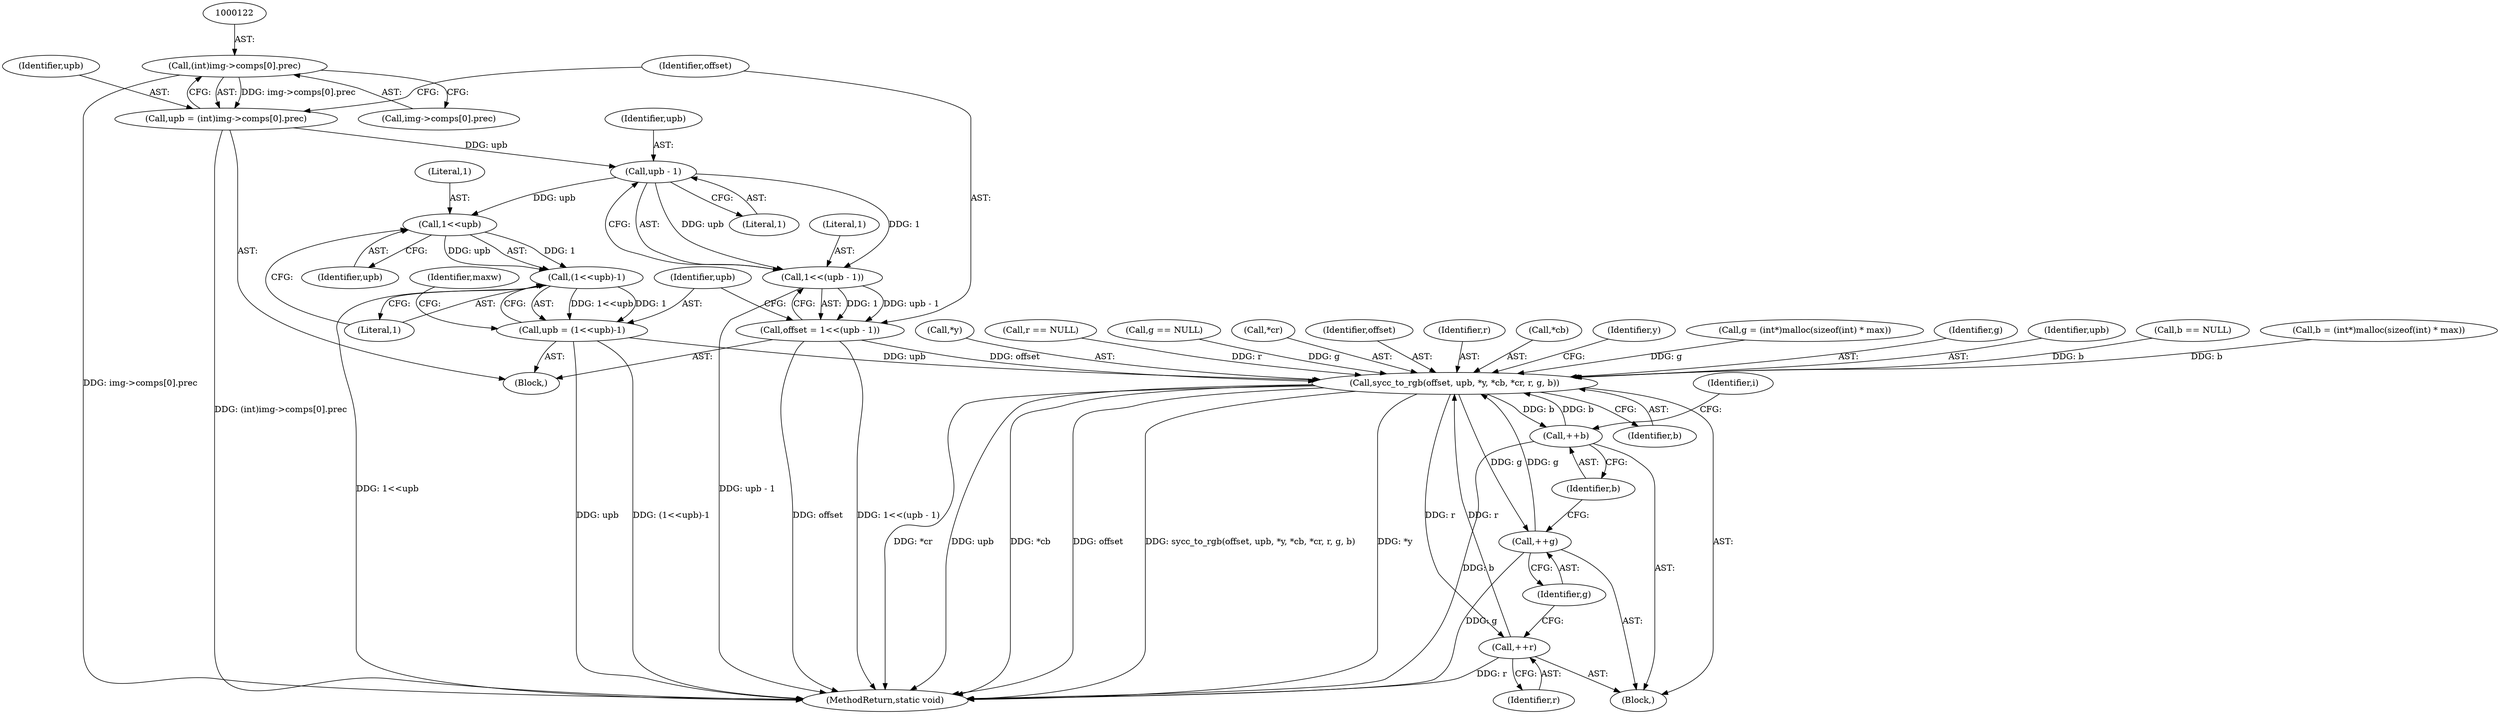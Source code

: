 digraph "0_openjpeg_15f081c89650dccee4aa4ae66f614c3fdb268767_2@array" {
"1000121" [label="(Call,(int)img->comps[0].prec)"];
"1000119" [label="(Call,upb = (int)img->comps[0].prec)"];
"1000134" [label="(Call,upb - 1)"];
"1000132" [label="(Call,1<<(upb - 1))"];
"1000130" [label="(Call,offset = 1<<(upb - 1))"];
"1000254" [label="(Call,sycc_to_rgb(offset, upb, *y, *cb, *cr, r, g, b))"];
"1000272" [label="(Call,++r)"];
"1000274" [label="(Call,++g)"];
"1000276" [label="(Call,++b)"];
"1000140" [label="(Call,1<<upb)"];
"1000139" [label="(Call,(1<<upb)-1)"];
"1000137" [label="(Call,upb = (1<<upb)-1)"];
"1000256" [label="(Identifier,upb)"];
"1000123" [label="(Call,img->comps[0].prec)"];
"1000130" [label="(Call,offset = 1<<(upb - 1))"];
"1000131" [label="(Identifier,offset)"];
"1000145" [label="(Identifier,maxw)"];
"1000277" [label="(Identifier,b)"];
"1000140" [label="(Call,1<<upb)"];
"1000142" [label="(Identifier,upb)"];
"1000240" [label="(Call,b == NULL)"];
"1000119" [label="(Call,upb = (int)img->comps[0].prec)"];
"1000222" [label="(Call,b = (int*)malloc(sizeof(int) * max))"];
"1000265" [label="(Identifier,b)"];
"1000257" [label="(Call,*y)"];
"1000233" [label="(Call,r == NULL)"];
"1000237" [label="(Call,g == NULL)"];
"1000137" [label="(Call,upb = (1<<upb)-1)"];
"1000342" [label="(MethodReturn,static void)"];
"1000136" [label="(Literal,1)"];
"1000273" [label="(Identifier,r)"];
"1000275" [label="(Identifier,g)"];
"1000261" [label="(Call,*cr)"];
"1000143" [label="(Literal,1)"];
"1000134" [label="(Call,upb - 1)"];
"1000253" [label="(Block,)"];
"1000138" [label="(Identifier,upb)"];
"1000132" [label="(Call,1<<(upb - 1))"];
"1000252" [label="(Identifier,i)"];
"1000135" [label="(Identifier,upb)"];
"1000255" [label="(Identifier,offset)"];
"1000263" [label="(Identifier,r)"];
"1000259" [label="(Call,*cb)"];
"1000276" [label="(Call,++b)"];
"1000254" [label="(Call,sycc_to_rgb(offset, upb, *y, *cb, *cr, r, g, b))"];
"1000267" [label="(Identifier,y)"];
"1000211" [label="(Call,g = (int*)malloc(sizeof(int) * max))"];
"1000274" [label="(Call,++g)"];
"1000120" [label="(Identifier,upb)"];
"1000264" [label="(Identifier,g)"];
"1000272" [label="(Call,++r)"];
"1000141" [label="(Literal,1)"];
"1000133" [label="(Literal,1)"];
"1000139" [label="(Call,(1<<upb)-1)"];
"1000121" [label="(Call,(int)img->comps[0].prec)"];
"1000103" [label="(Block,)"];
"1000121" -> "1000119"  [label="AST: "];
"1000121" -> "1000123"  [label="CFG: "];
"1000122" -> "1000121"  [label="AST: "];
"1000123" -> "1000121"  [label="AST: "];
"1000119" -> "1000121"  [label="CFG: "];
"1000121" -> "1000342"  [label="DDG: img->comps[0].prec"];
"1000121" -> "1000119"  [label="DDG: img->comps[0].prec"];
"1000119" -> "1000103"  [label="AST: "];
"1000120" -> "1000119"  [label="AST: "];
"1000131" -> "1000119"  [label="CFG: "];
"1000119" -> "1000342"  [label="DDG: (int)img->comps[0].prec"];
"1000119" -> "1000134"  [label="DDG: upb"];
"1000134" -> "1000132"  [label="AST: "];
"1000134" -> "1000136"  [label="CFG: "];
"1000135" -> "1000134"  [label="AST: "];
"1000136" -> "1000134"  [label="AST: "];
"1000132" -> "1000134"  [label="CFG: "];
"1000134" -> "1000132"  [label="DDG: upb"];
"1000134" -> "1000132"  [label="DDG: 1"];
"1000134" -> "1000140"  [label="DDG: upb"];
"1000132" -> "1000130"  [label="AST: "];
"1000133" -> "1000132"  [label="AST: "];
"1000130" -> "1000132"  [label="CFG: "];
"1000132" -> "1000342"  [label="DDG: upb - 1"];
"1000132" -> "1000130"  [label="DDG: 1"];
"1000132" -> "1000130"  [label="DDG: upb - 1"];
"1000130" -> "1000103"  [label="AST: "];
"1000131" -> "1000130"  [label="AST: "];
"1000138" -> "1000130"  [label="CFG: "];
"1000130" -> "1000342"  [label="DDG: 1<<(upb - 1)"];
"1000130" -> "1000342"  [label="DDG: offset"];
"1000130" -> "1000254"  [label="DDG: offset"];
"1000254" -> "1000253"  [label="AST: "];
"1000254" -> "1000265"  [label="CFG: "];
"1000255" -> "1000254"  [label="AST: "];
"1000256" -> "1000254"  [label="AST: "];
"1000257" -> "1000254"  [label="AST: "];
"1000259" -> "1000254"  [label="AST: "];
"1000261" -> "1000254"  [label="AST: "];
"1000263" -> "1000254"  [label="AST: "];
"1000264" -> "1000254"  [label="AST: "];
"1000265" -> "1000254"  [label="AST: "];
"1000267" -> "1000254"  [label="CFG: "];
"1000254" -> "1000342"  [label="DDG: *cb"];
"1000254" -> "1000342"  [label="DDG: offset"];
"1000254" -> "1000342"  [label="DDG: sycc_to_rgb(offset, upb, *y, *cb, *cr, r, g, b)"];
"1000254" -> "1000342"  [label="DDG: *y"];
"1000254" -> "1000342"  [label="DDG: *cr"];
"1000254" -> "1000342"  [label="DDG: upb"];
"1000137" -> "1000254"  [label="DDG: upb"];
"1000272" -> "1000254"  [label="DDG: r"];
"1000233" -> "1000254"  [label="DDG: r"];
"1000274" -> "1000254"  [label="DDG: g"];
"1000237" -> "1000254"  [label="DDG: g"];
"1000211" -> "1000254"  [label="DDG: g"];
"1000222" -> "1000254"  [label="DDG: b"];
"1000276" -> "1000254"  [label="DDG: b"];
"1000240" -> "1000254"  [label="DDG: b"];
"1000254" -> "1000272"  [label="DDG: r"];
"1000254" -> "1000274"  [label="DDG: g"];
"1000254" -> "1000276"  [label="DDG: b"];
"1000272" -> "1000253"  [label="AST: "];
"1000272" -> "1000273"  [label="CFG: "];
"1000273" -> "1000272"  [label="AST: "];
"1000275" -> "1000272"  [label="CFG: "];
"1000272" -> "1000342"  [label="DDG: r"];
"1000274" -> "1000253"  [label="AST: "];
"1000274" -> "1000275"  [label="CFG: "];
"1000275" -> "1000274"  [label="AST: "];
"1000277" -> "1000274"  [label="CFG: "];
"1000274" -> "1000342"  [label="DDG: g"];
"1000276" -> "1000253"  [label="AST: "];
"1000276" -> "1000277"  [label="CFG: "];
"1000277" -> "1000276"  [label="AST: "];
"1000252" -> "1000276"  [label="CFG: "];
"1000276" -> "1000342"  [label="DDG: b"];
"1000140" -> "1000139"  [label="AST: "];
"1000140" -> "1000142"  [label="CFG: "];
"1000141" -> "1000140"  [label="AST: "];
"1000142" -> "1000140"  [label="AST: "];
"1000143" -> "1000140"  [label="CFG: "];
"1000140" -> "1000139"  [label="DDG: 1"];
"1000140" -> "1000139"  [label="DDG: upb"];
"1000139" -> "1000137"  [label="AST: "];
"1000139" -> "1000143"  [label="CFG: "];
"1000143" -> "1000139"  [label="AST: "];
"1000137" -> "1000139"  [label="CFG: "];
"1000139" -> "1000342"  [label="DDG: 1<<upb"];
"1000139" -> "1000137"  [label="DDG: 1<<upb"];
"1000139" -> "1000137"  [label="DDG: 1"];
"1000137" -> "1000103"  [label="AST: "];
"1000138" -> "1000137"  [label="AST: "];
"1000145" -> "1000137"  [label="CFG: "];
"1000137" -> "1000342"  [label="DDG: (1<<upb)-1"];
"1000137" -> "1000342"  [label="DDG: upb"];
}
